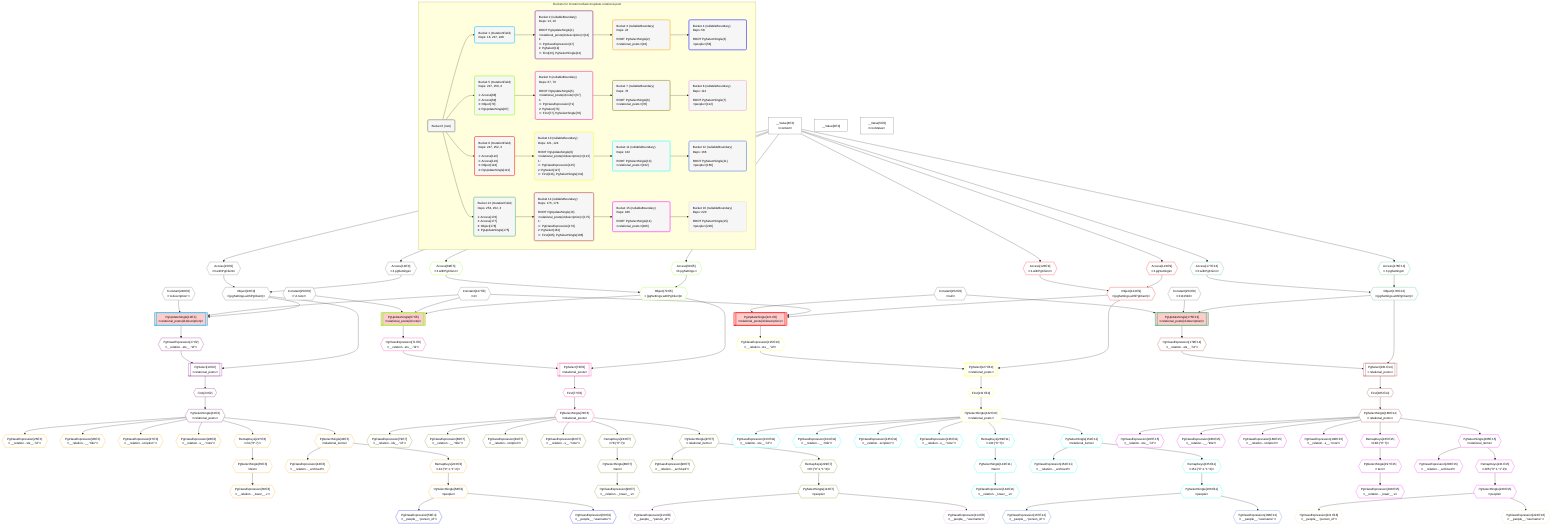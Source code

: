 %%{init: {'themeVariables': { 'fontSize': '12px'}}}%%
graph TD
    classDef path fill:#eee,stroke:#000,color:#000
    classDef plan fill:#fff,stroke-width:1px,color:#000
    classDef itemplan fill:#fff,stroke-width:2px,color:#000
    classDef unbatchedplan fill:#dff,stroke-width:1px,color:#000
    classDef sideeffectplan fill:#fcc,stroke-width:2px,color:#000
    classDef bucket fill:#f6f6f6,color:#000,stroke-width:2px,text-align:left


    %% plan dependencies
    Object16{{"Object[16∈0]<br />ᐸ{pgSettings,withPgClient}ᐳ"}}:::plan
    Access14{{"Access[14∈0]<br />ᐸ3.pgSettingsᐳ"}}:::plan
    Access15{{"Access[15∈0]<br />ᐸ3.withPgClientᐳ"}}:::plan
    Access14 & Access15 --> Object16
    __Value3["__Value[3∈0]<br />ᐸcontextᐳ"]:::plan
    __Value3 --> Access14
    __Value3 --> Access15
    __Value0["__Value[0∈0]"]:::plan
    __Value5["__Value[5∈0]<br />ᐸrootValueᐳ"]:::plan
    Constant247{{"Constant[247∈0]<br />ᐸ4ᐳ"}}:::plan
    Constant248{{"Constant[248∈0]<br />ᐸ'A description'ᐳ"}}:::plan
    Constant250{{"Constant[250∈0]<br />ᐸ'A note'ᐳ"}}:::plan
    Constant252{{"Constant[252∈0]<br />ᐸnullᐳ"}}:::plan
    Constant253{{"Constant[253∈0]<br />ᐸ3141592ᐳ"}}:::plan
    PgUpdateSingle13[["PgUpdateSingle[13∈1]<br />ᐸrelational_posts(id;description)ᐳ"]]:::sideeffectplan
    Object16 & Constant247 & Constant248 --> PgUpdateSingle13
    PgSelect19[["PgSelect[19∈2]<br />ᐸrelational_postsᐳ"]]:::plan
    PgClassExpression17{{"PgClassExpression[17∈2]<br />ᐸ__relation...sts__.”id”ᐳ"}}:::plan
    Object16 & PgClassExpression17 --> PgSelect19
    PgUpdateSingle13 --> PgClassExpression17
    First23{{"First[23∈2]"}}:::plan
    PgSelect19 --> First23
    PgSelectSingle24{{"PgSelectSingle[24∈2]<br />ᐸrelational_postsᐳ"}}:::plan
    First23 --> PgSelectSingle24
    PgClassExpression25{{"PgClassExpression[25∈3]<br />ᐸ__relation...sts__.”id”ᐳ"}}:::plan
    PgSelectSingle24 --> PgClassExpression25
    PgClassExpression26{{"PgClassExpression[26∈3]<br />ᐸ__relation...__.”title”ᐳ"}}:::plan
    PgSelectSingle24 --> PgClassExpression26
    PgClassExpression27{{"PgClassExpression[27∈3]<br />ᐸ__relation...scription”ᐳ"}}:::plan
    PgSelectSingle24 --> PgClassExpression27
    PgClassExpression28{{"PgClassExpression[28∈3]<br />ᐸ__relation...s__.”note”ᐳ"}}:::plan
    PgSelectSingle24 --> PgClassExpression28
    PgSelectSingle35{{"PgSelectSingle[35∈3]<br />ᐸtextᐳ"}}:::plan
    RemapKeys227{{"RemapKeys[227∈3]<br />ᐸ24:{”0”:7}ᐳ"}}:::plan
    RemapKeys227 --> PgSelectSingle35
    PgClassExpression36{{"PgClassExpression[36∈3]<br />ᐸ__relation..._lower__.vᐳ"}}:::plan
    PgSelectSingle35 --> PgClassExpression36
    PgSelectSingle43{{"PgSelectSingle[43∈3]<br />ᐸrelational_itemsᐳ"}}:::plan
    PgSelectSingle24 --> PgSelectSingle43
    PgClassExpression44{{"PgClassExpression[44∈3]<br />ᐸ__relation..._archived”ᐳ"}}:::plan
    PgSelectSingle43 --> PgClassExpression44
    PgSelectSingle58{{"PgSelectSingle[58∈3]<br />ᐸpeopleᐳ"}}:::plan
    RemapKeys223{{"RemapKeys[223∈3]<br />ᐸ43:{”0”:1,”1”:2}ᐳ"}}:::plan
    RemapKeys223 --> PgSelectSingle58
    PgSelectSingle43 --> RemapKeys223
    PgSelectSingle24 --> RemapKeys227
    PgClassExpression59{{"PgClassExpression[59∈4]<br />ᐸ__people__.”person_id”ᐳ"}}:::plan
    PgSelectSingle58 --> PgClassExpression59
    PgClassExpression60{{"PgClassExpression[60∈4]<br />ᐸ__people__.”username”ᐳ"}}:::plan
    PgSelectSingle58 --> PgClassExpression60
    PgUpdateSingle67[["PgUpdateSingle[67∈5]<br />ᐸrelational_posts(id;note)ᐳ"]]:::sideeffectplan
    Object70{{"Object[70∈5]<br />ᐸ{pgSettings,withPgClient}ᐳ"}}:::plan
    Object70 & Constant247 & Constant250 --> PgUpdateSingle67
    Access68{{"Access[68∈5]<br />ᐸ3.pgSettingsᐳ"}}:::plan
    Access69{{"Access[69∈5]<br />ᐸ3.withPgClientᐳ"}}:::plan
    Access68 & Access69 --> Object70
    __Value3 --> Access68
    __Value3 --> Access69
    PgSelect73[["PgSelect[73∈6]<br />ᐸrelational_postsᐳ"]]:::plan
    PgClassExpression71{{"PgClassExpression[71∈6]<br />ᐸ__relation...sts__.”id”ᐳ"}}:::plan
    Object70 & PgClassExpression71 --> PgSelect73
    PgUpdateSingle67 --> PgClassExpression71
    First77{{"First[77∈6]"}}:::plan
    PgSelect73 --> First77
    PgSelectSingle78{{"PgSelectSingle[78∈6]<br />ᐸrelational_postsᐳ"}}:::plan
    First77 --> PgSelectSingle78
    PgClassExpression79{{"PgClassExpression[79∈7]<br />ᐸ__relation...sts__.”id”ᐳ"}}:::plan
    PgSelectSingle78 --> PgClassExpression79
    PgClassExpression80{{"PgClassExpression[80∈7]<br />ᐸ__relation...__.”title”ᐳ"}}:::plan
    PgSelectSingle78 --> PgClassExpression80
    PgClassExpression81{{"PgClassExpression[81∈7]<br />ᐸ__relation...scription”ᐳ"}}:::plan
    PgSelectSingle78 --> PgClassExpression81
    PgClassExpression82{{"PgClassExpression[82∈7]<br />ᐸ__relation...s__.”note”ᐳ"}}:::plan
    PgSelectSingle78 --> PgClassExpression82
    PgSelectSingle89{{"PgSelectSingle[89∈7]<br />ᐸtextᐳ"}}:::plan
    RemapKeys233{{"RemapKeys[233∈7]<br />ᐸ78:{”0”:7}ᐳ"}}:::plan
    RemapKeys233 --> PgSelectSingle89
    PgClassExpression90{{"PgClassExpression[90∈7]<br />ᐸ__relation..._lower__.vᐳ"}}:::plan
    PgSelectSingle89 --> PgClassExpression90
    PgSelectSingle97{{"PgSelectSingle[97∈7]<br />ᐸrelational_itemsᐳ"}}:::plan
    PgSelectSingle78 --> PgSelectSingle97
    PgClassExpression98{{"PgClassExpression[98∈7]<br />ᐸ__relation..._archived”ᐳ"}}:::plan
    PgSelectSingle97 --> PgClassExpression98
    PgSelectSingle112{{"PgSelectSingle[112∈7]<br />ᐸpeopleᐳ"}}:::plan
    RemapKeys229{{"RemapKeys[229∈7]<br />ᐸ97:{”0”:1,”1”:2}ᐳ"}}:::plan
    RemapKeys229 --> PgSelectSingle112
    PgSelectSingle97 --> RemapKeys229
    PgSelectSingle78 --> RemapKeys233
    PgClassExpression113{{"PgClassExpression[113∈8]<br />ᐸ__people__.”person_id”ᐳ"}}:::plan
    PgSelectSingle112 --> PgClassExpression113
    PgClassExpression114{{"PgClassExpression[114∈8]<br />ᐸ__people__.”username”ᐳ"}}:::plan
    PgSelectSingle112 --> PgClassExpression114
    PgUpdateSingle121[["PgUpdateSingle[121∈9]<br />ᐸrelational_posts(id;description)ᐳ"]]:::sideeffectplan
    Object124{{"Object[124∈9]<br />ᐸ{pgSettings,withPgClient}ᐳ"}}:::plan
    Object124 & Constant247 & Constant252 --> PgUpdateSingle121
    Access122{{"Access[122∈9]<br />ᐸ3.pgSettingsᐳ"}}:::plan
    Access123{{"Access[123∈9]<br />ᐸ3.withPgClientᐳ"}}:::plan
    Access122 & Access123 --> Object124
    __Value3 --> Access122
    __Value3 --> Access123
    PgSelect127[["PgSelect[127∈10]<br />ᐸrelational_postsᐳ"]]:::plan
    PgClassExpression125{{"PgClassExpression[125∈10]<br />ᐸ__relation...sts__.”id”ᐳ"}}:::plan
    Object124 & PgClassExpression125 --> PgSelect127
    PgUpdateSingle121 --> PgClassExpression125
    First131{{"First[131∈10]"}}:::plan
    PgSelect127 --> First131
    PgSelectSingle132{{"PgSelectSingle[132∈10]<br />ᐸrelational_postsᐳ"}}:::plan
    First131 --> PgSelectSingle132
    PgClassExpression133{{"PgClassExpression[133∈11]<br />ᐸ__relation...sts__.”id”ᐳ"}}:::plan
    PgSelectSingle132 --> PgClassExpression133
    PgClassExpression134{{"PgClassExpression[134∈11]<br />ᐸ__relation...__.”title”ᐳ"}}:::plan
    PgSelectSingle132 --> PgClassExpression134
    PgClassExpression135{{"PgClassExpression[135∈11]<br />ᐸ__relation...scription”ᐳ"}}:::plan
    PgSelectSingle132 --> PgClassExpression135
    PgClassExpression136{{"PgClassExpression[136∈11]<br />ᐸ__relation...s__.”note”ᐳ"}}:::plan
    PgSelectSingle132 --> PgClassExpression136
    PgSelectSingle143{{"PgSelectSingle[143∈11]<br />ᐸtextᐳ"}}:::plan
    RemapKeys239{{"RemapKeys[239∈11]<br />ᐸ132:{”0”:7}ᐳ"}}:::plan
    RemapKeys239 --> PgSelectSingle143
    PgClassExpression144{{"PgClassExpression[144∈11]<br />ᐸ__relation..._lower__.vᐳ"}}:::plan
    PgSelectSingle143 --> PgClassExpression144
    PgSelectSingle151{{"PgSelectSingle[151∈11]<br />ᐸrelational_itemsᐳ"}}:::plan
    PgSelectSingle132 --> PgSelectSingle151
    PgClassExpression152{{"PgClassExpression[152∈11]<br />ᐸ__relation..._archived”ᐳ"}}:::plan
    PgSelectSingle151 --> PgClassExpression152
    PgSelectSingle166{{"PgSelectSingle[166∈11]<br />ᐸpeopleᐳ"}}:::plan
    RemapKeys235{{"RemapKeys[235∈11]<br />ᐸ151:{”0”:1,”1”:2}ᐳ"}}:::plan
    RemapKeys235 --> PgSelectSingle166
    PgSelectSingle151 --> RemapKeys235
    PgSelectSingle132 --> RemapKeys239
    PgClassExpression167{{"PgClassExpression[167∈12]<br />ᐸ__people__.”person_id”ᐳ"}}:::plan
    PgSelectSingle166 --> PgClassExpression167
    PgClassExpression168{{"PgClassExpression[168∈12]<br />ᐸ__people__.”username”ᐳ"}}:::plan
    PgSelectSingle166 --> PgClassExpression168
    PgUpdateSingle175[["PgUpdateSingle[175∈13]<br />ᐸrelational_posts(id;description)ᐳ"]]:::sideeffectplan
    Object178{{"Object[178∈13]<br />ᐸ{pgSettings,withPgClient}ᐳ"}}:::plan
    Object178 & Constant253 & Constant252 --> PgUpdateSingle175
    Access176{{"Access[176∈13]<br />ᐸ3.pgSettingsᐳ"}}:::plan
    Access177{{"Access[177∈13]<br />ᐸ3.withPgClientᐳ"}}:::plan
    Access176 & Access177 --> Object178
    __Value3 --> Access176
    __Value3 --> Access177
    PgSelect181[["PgSelect[181∈14]<br />ᐸrelational_postsᐳ"]]:::plan
    PgClassExpression179{{"PgClassExpression[179∈14]<br />ᐸ__relation...sts__.”id”ᐳ"}}:::plan
    Object178 & PgClassExpression179 --> PgSelect181
    PgUpdateSingle175 --> PgClassExpression179
    First185{{"First[185∈14]"}}:::plan
    PgSelect181 --> First185
    PgSelectSingle186{{"PgSelectSingle[186∈14]<br />ᐸrelational_postsᐳ"}}:::plan
    First185 --> PgSelectSingle186
    PgClassExpression187{{"PgClassExpression[187∈15]<br />ᐸ__relation...sts__.”id”ᐳ"}}:::plan
    PgSelectSingle186 --> PgClassExpression187
    PgClassExpression188{{"PgClassExpression[188∈15]<br />ᐸ__relation...__.”title”ᐳ"}}:::plan
    PgSelectSingle186 --> PgClassExpression188
    PgClassExpression189{{"PgClassExpression[189∈15]<br />ᐸ__relation...scription”ᐳ"}}:::plan
    PgSelectSingle186 --> PgClassExpression189
    PgClassExpression190{{"PgClassExpression[190∈15]<br />ᐸ__relation...s__.”note”ᐳ"}}:::plan
    PgSelectSingle186 --> PgClassExpression190
    PgSelectSingle197{{"PgSelectSingle[197∈15]<br />ᐸtextᐳ"}}:::plan
    RemapKeys245{{"RemapKeys[245∈15]<br />ᐸ186:{”0”:7}ᐳ"}}:::plan
    RemapKeys245 --> PgSelectSingle197
    PgClassExpression198{{"PgClassExpression[198∈15]<br />ᐸ__relation..._lower__.vᐳ"}}:::plan
    PgSelectSingle197 --> PgClassExpression198
    PgSelectSingle205{{"PgSelectSingle[205∈15]<br />ᐸrelational_itemsᐳ"}}:::plan
    PgSelectSingle186 --> PgSelectSingle205
    PgClassExpression206{{"PgClassExpression[206∈15]<br />ᐸ__relation..._archived”ᐳ"}}:::plan
    PgSelectSingle205 --> PgClassExpression206
    PgSelectSingle220{{"PgSelectSingle[220∈15]<br />ᐸpeopleᐳ"}}:::plan
    RemapKeys241{{"RemapKeys[241∈15]<br />ᐸ205:{”0”:1,”1”:2}ᐳ"}}:::plan
    RemapKeys241 --> PgSelectSingle220
    PgSelectSingle205 --> RemapKeys241
    PgSelectSingle186 --> RemapKeys245
    PgClassExpression221{{"PgClassExpression[221∈16]<br />ᐸ__people__.”person_id”ᐳ"}}:::plan
    PgSelectSingle220 --> PgClassExpression221
    PgClassExpression222{{"PgClassExpression[222∈16]<br />ᐸ__people__.”username”ᐳ"}}:::plan
    PgSelectSingle220 --> PgClassExpression222

    %% define steps

    subgraph "Buckets for mutations/basics/update-relational-post"
    Bucket0("Bucket 0 (root)"):::bucket
    classDef bucket0 stroke:#696969
    class Bucket0,__Value0,__Value3,__Value5,Access14,Access15,Object16,Constant247,Constant248,Constant250,Constant252,Constant253 bucket0
    Bucket1("Bucket 1 (mutationField)<br />Deps: 16, 247, 248"):::bucket
    classDef bucket1 stroke:#00bfff
    class Bucket1,PgUpdateSingle13 bucket1
    Bucket2("Bucket 2 (nullableBoundary)<br />Deps: 13, 16<br /><br />ROOT PgUpdateSingle{1}ᐸrelational_posts(id;description)ᐳ[13]<br />1: <br />ᐳ: PgClassExpression[17]<br />2: PgSelect[19]<br />ᐳ: First[23], PgSelectSingle[24]"):::bucket
    classDef bucket2 stroke:#7f007f
    class Bucket2,PgClassExpression17,PgSelect19,First23,PgSelectSingle24 bucket2
    Bucket3("Bucket 3 (nullableBoundary)<br />Deps: 24<br /><br />ROOT PgSelectSingle{2}ᐸrelational_postsᐳ[24]"):::bucket
    classDef bucket3 stroke:#ffa500
    class Bucket3,PgClassExpression25,PgClassExpression26,PgClassExpression27,PgClassExpression28,PgSelectSingle35,PgClassExpression36,PgSelectSingle43,PgClassExpression44,PgSelectSingle58,RemapKeys223,RemapKeys227 bucket3
    Bucket4("Bucket 4 (nullableBoundary)<br />Deps: 58<br /><br />ROOT PgSelectSingle{3}ᐸpeopleᐳ[58]"):::bucket
    classDef bucket4 stroke:#0000ff
    class Bucket4,PgClassExpression59,PgClassExpression60 bucket4
    Bucket5("Bucket 5 (mutationField)<br />Deps: 247, 250, 3<br /><br />1: Access[68]<br />2: Access[69]<br />3: Object[70]<br />4: PgUpdateSingle[67]"):::bucket
    classDef bucket5 stroke:#7fff00
    class Bucket5,PgUpdateSingle67,Access68,Access69,Object70 bucket5
    Bucket6("Bucket 6 (nullableBoundary)<br />Deps: 67, 70<br /><br />ROOT PgUpdateSingle{5}ᐸrelational_posts(id;note)ᐳ[67]<br />1: <br />ᐳ: PgClassExpression[71]<br />2: PgSelect[73]<br />ᐳ: First[77], PgSelectSingle[78]"):::bucket
    classDef bucket6 stroke:#ff1493
    class Bucket6,PgClassExpression71,PgSelect73,First77,PgSelectSingle78 bucket6
    Bucket7("Bucket 7 (nullableBoundary)<br />Deps: 78<br /><br />ROOT PgSelectSingle{6}ᐸrelational_postsᐳ[78]"):::bucket
    classDef bucket7 stroke:#808000
    class Bucket7,PgClassExpression79,PgClassExpression80,PgClassExpression81,PgClassExpression82,PgSelectSingle89,PgClassExpression90,PgSelectSingle97,PgClassExpression98,PgSelectSingle112,RemapKeys229,RemapKeys233 bucket7
    Bucket8("Bucket 8 (nullableBoundary)<br />Deps: 112<br /><br />ROOT PgSelectSingle{7}ᐸpeopleᐳ[112]"):::bucket
    classDef bucket8 stroke:#dda0dd
    class Bucket8,PgClassExpression113,PgClassExpression114 bucket8
    Bucket9("Bucket 9 (mutationField)<br />Deps: 247, 252, 3<br /><br />1: Access[122]<br />2: Access[123]<br />3: Object[124]<br />4: PgUpdateSingle[121]"):::bucket
    classDef bucket9 stroke:#ff0000
    class Bucket9,PgUpdateSingle121,Access122,Access123,Object124 bucket9
    Bucket10("Bucket 10 (nullableBoundary)<br />Deps: 121, 124<br /><br />ROOT PgUpdateSingle{9}ᐸrelational_posts(id;description)ᐳ[121]<br />1: <br />ᐳ: PgClassExpression[125]<br />2: PgSelect[127]<br />ᐳ: First[131], PgSelectSingle[132]"):::bucket
    classDef bucket10 stroke:#ffff00
    class Bucket10,PgClassExpression125,PgSelect127,First131,PgSelectSingle132 bucket10
    Bucket11("Bucket 11 (nullableBoundary)<br />Deps: 132<br /><br />ROOT PgSelectSingle{10}ᐸrelational_postsᐳ[132]"):::bucket
    classDef bucket11 stroke:#00ffff
    class Bucket11,PgClassExpression133,PgClassExpression134,PgClassExpression135,PgClassExpression136,PgSelectSingle143,PgClassExpression144,PgSelectSingle151,PgClassExpression152,PgSelectSingle166,RemapKeys235,RemapKeys239 bucket11
    Bucket12("Bucket 12 (nullableBoundary)<br />Deps: 166<br /><br />ROOT PgSelectSingle{11}ᐸpeopleᐳ[166]"):::bucket
    classDef bucket12 stroke:#4169e1
    class Bucket12,PgClassExpression167,PgClassExpression168 bucket12
    Bucket13("Bucket 13 (mutationField)<br />Deps: 253, 252, 3<br /><br />1: Access[176]<br />2: Access[177]<br />3: Object[178]<br />4: PgUpdateSingle[175]"):::bucket
    classDef bucket13 stroke:#3cb371
    class Bucket13,PgUpdateSingle175,Access176,Access177,Object178 bucket13
    Bucket14("Bucket 14 (nullableBoundary)<br />Deps: 175, 178<br /><br />ROOT PgUpdateSingle{13}ᐸrelational_posts(id;description)ᐳ[175]<br />1: <br />ᐳ: PgClassExpression[179]<br />2: PgSelect[181]<br />ᐳ: First[185], PgSelectSingle[186]"):::bucket
    classDef bucket14 stroke:#a52a2a
    class Bucket14,PgClassExpression179,PgSelect181,First185,PgSelectSingle186 bucket14
    Bucket15("Bucket 15 (nullableBoundary)<br />Deps: 186<br /><br />ROOT PgSelectSingle{14}ᐸrelational_postsᐳ[186]"):::bucket
    classDef bucket15 stroke:#ff00ff
    class Bucket15,PgClassExpression187,PgClassExpression188,PgClassExpression189,PgClassExpression190,PgSelectSingle197,PgClassExpression198,PgSelectSingle205,PgClassExpression206,PgSelectSingle220,RemapKeys241,RemapKeys245 bucket15
    Bucket16("Bucket 16 (nullableBoundary)<br />Deps: 220<br /><br />ROOT PgSelectSingle{15}ᐸpeopleᐳ[220]"):::bucket
    classDef bucket16 stroke:#f5deb3
    class Bucket16,PgClassExpression221,PgClassExpression222 bucket16
    Bucket0 --> Bucket1 & Bucket5 & Bucket9 & Bucket13
    Bucket1 --> Bucket2
    Bucket2 --> Bucket3
    Bucket3 --> Bucket4
    Bucket5 --> Bucket6
    Bucket6 --> Bucket7
    Bucket7 --> Bucket8
    Bucket9 --> Bucket10
    Bucket10 --> Bucket11
    Bucket11 --> Bucket12
    Bucket13 --> Bucket14
    Bucket14 --> Bucket15
    Bucket15 --> Bucket16
    end